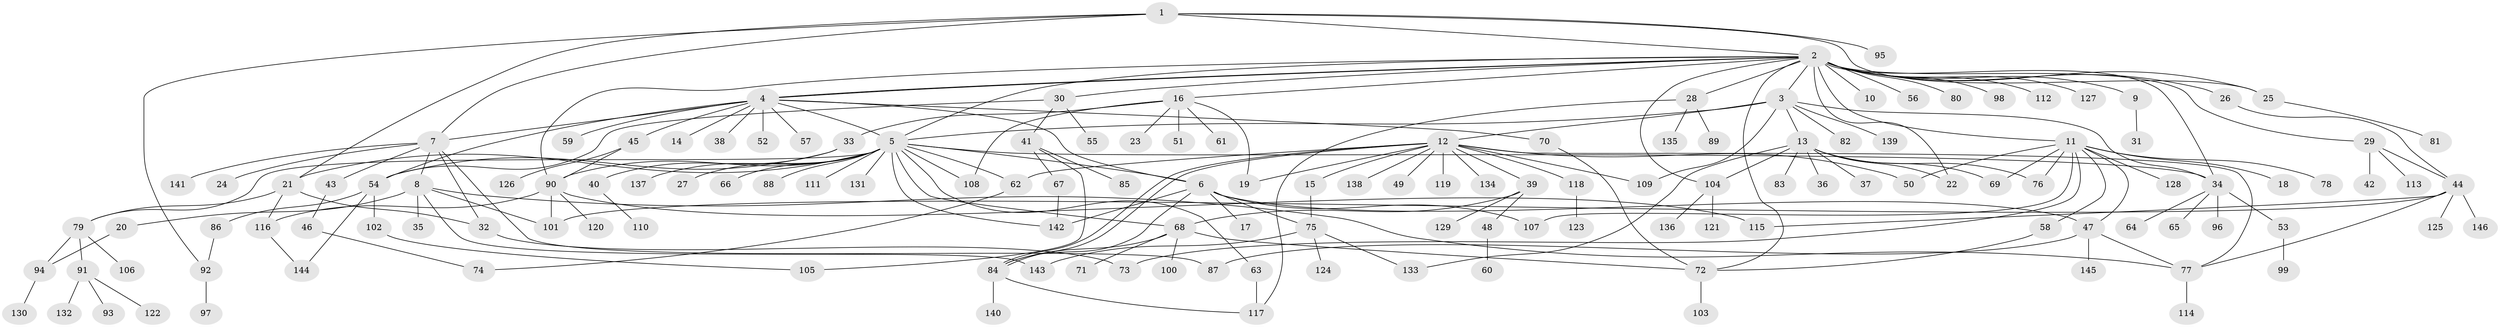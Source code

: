 // Generated by graph-tools (version 1.1) at 2025/46/03/09/25 04:46:53]
// undirected, 146 vertices, 200 edges
graph export_dot {
graph [start="1"]
  node [color=gray90,style=filled];
  1;
  2;
  3;
  4;
  5;
  6;
  7;
  8;
  9;
  10;
  11;
  12;
  13;
  14;
  15;
  16;
  17;
  18;
  19;
  20;
  21;
  22;
  23;
  24;
  25;
  26;
  27;
  28;
  29;
  30;
  31;
  32;
  33;
  34;
  35;
  36;
  37;
  38;
  39;
  40;
  41;
  42;
  43;
  44;
  45;
  46;
  47;
  48;
  49;
  50;
  51;
  52;
  53;
  54;
  55;
  56;
  57;
  58;
  59;
  60;
  61;
  62;
  63;
  64;
  65;
  66;
  67;
  68;
  69;
  70;
  71;
  72;
  73;
  74;
  75;
  76;
  77;
  78;
  79;
  80;
  81;
  82;
  83;
  84;
  85;
  86;
  87;
  88;
  89;
  90;
  91;
  92;
  93;
  94;
  95;
  96;
  97;
  98;
  99;
  100;
  101;
  102;
  103;
  104;
  105;
  106;
  107;
  108;
  109;
  110;
  111;
  112;
  113;
  114;
  115;
  116;
  117;
  118;
  119;
  120;
  121;
  122;
  123;
  124;
  125;
  126;
  127;
  128;
  129;
  130;
  131;
  132;
  133;
  134;
  135;
  136;
  137;
  138;
  139;
  140;
  141;
  142;
  143;
  144;
  145;
  146;
  1 -- 2;
  1 -- 7;
  1 -- 21;
  1 -- 25;
  1 -- 92;
  1 -- 95;
  2 -- 3;
  2 -- 4;
  2 -- 4;
  2 -- 5;
  2 -- 9;
  2 -- 10;
  2 -- 11;
  2 -- 16;
  2 -- 22;
  2 -- 25;
  2 -- 26;
  2 -- 28;
  2 -- 29;
  2 -- 30;
  2 -- 34;
  2 -- 56;
  2 -- 72;
  2 -- 80;
  2 -- 90;
  2 -- 98;
  2 -- 104;
  2 -- 112;
  2 -- 127;
  3 -- 5;
  3 -- 12;
  3 -- 13;
  3 -- 34;
  3 -- 82;
  3 -- 109;
  3 -- 139;
  4 -- 5;
  4 -- 6;
  4 -- 7;
  4 -- 14;
  4 -- 38;
  4 -- 45;
  4 -- 52;
  4 -- 54;
  4 -- 57;
  4 -- 59;
  4 -- 70;
  5 -- 6;
  5 -- 21;
  5 -- 27;
  5 -- 34;
  5 -- 62;
  5 -- 63;
  5 -- 66;
  5 -- 68;
  5 -- 79;
  5 -- 88;
  5 -- 90;
  5 -- 108;
  5 -- 111;
  5 -- 131;
  5 -- 137;
  5 -- 142;
  6 -- 17;
  6 -- 47;
  6 -- 75;
  6 -- 84;
  6 -- 107;
  6 -- 142;
  7 -- 8;
  7 -- 24;
  7 -- 32;
  7 -- 43;
  7 -- 87;
  7 -- 141;
  8 -- 20;
  8 -- 35;
  8 -- 77;
  8 -- 101;
  8 -- 143;
  9 -- 31;
  11 -- 18;
  11 -- 47;
  11 -- 50;
  11 -- 58;
  11 -- 69;
  11 -- 73;
  11 -- 76;
  11 -- 78;
  11 -- 107;
  11 -- 128;
  12 -- 15;
  12 -- 19;
  12 -- 39;
  12 -- 49;
  12 -- 50;
  12 -- 62;
  12 -- 77;
  12 -- 84;
  12 -- 84;
  12 -- 109;
  12 -- 118;
  12 -- 119;
  12 -- 134;
  12 -- 138;
  13 -- 22;
  13 -- 36;
  13 -- 37;
  13 -- 69;
  13 -- 76;
  13 -- 83;
  13 -- 104;
  13 -- 133;
  15 -- 75;
  16 -- 19;
  16 -- 23;
  16 -- 33;
  16 -- 51;
  16 -- 61;
  16 -- 108;
  20 -- 94;
  21 -- 32;
  21 -- 79;
  21 -- 116;
  25 -- 81;
  26 -- 44;
  28 -- 89;
  28 -- 117;
  28 -- 135;
  29 -- 42;
  29 -- 44;
  29 -- 113;
  30 -- 41;
  30 -- 54;
  30 -- 55;
  32 -- 73;
  33 -- 40;
  33 -- 54;
  34 -- 53;
  34 -- 64;
  34 -- 65;
  34 -- 96;
  39 -- 48;
  39 -- 68;
  39 -- 129;
  40 -- 110;
  41 -- 67;
  41 -- 85;
  41 -- 105;
  43 -- 46;
  44 -- 77;
  44 -- 101;
  44 -- 115;
  44 -- 125;
  44 -- 146;
  45 -- 90;
  45 -- 126;
  46 -- 74;
  47 -- 77;
  47 -- 87;
  47 -- 145;
  48 -- 60;
  53 -- 99;
  54 -- 86;
  54 -- 102;
  54 -- 144;
  58 -- 72;
  62 -- 74;
  63 -- 117;
  67 -- 142;
  68 -- 71;
  68 -- 72;
  68 -- 84;
  68 -- 100;
  70 -- 72;
  72 -- 103;
  75 -- 124;
  75 -- 133;
  75 -- 143;
  77 -- 114;
  79 -- 91;
  79 -- 94;
  79 -- 106;
  84 -- 117;
  84 -- 140;
  86 -- 92;
  90 -- 101;
  90 -- 115;
  90 -- 116;
  90 -- 120;
  91 -- 93;
  91 -- 122;
  91 -- 132;
  92 -- 97;
  94 -- 130;
  102 -- 105;
  104 -- 121;
  104 -- 136;
  116 -- 144;
  118 -- 123;
}

